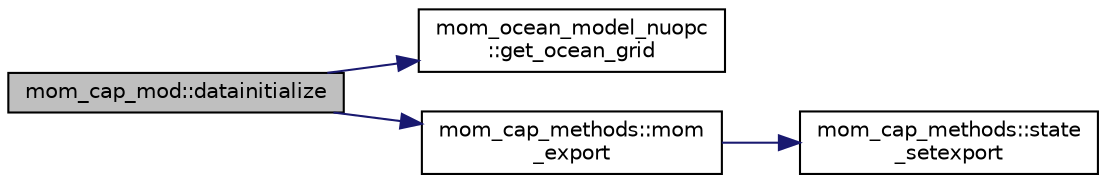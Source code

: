 digraph "mom_cap_mod::datainitialize"
{
 // INTERACTIVE_SVG=YES
 // LATEX_PDF_SIZE
  edge [fontname="Helvetica",fontsize="10",labelfontname="Helvetica",labelfontsize="10"];
  node [fontname="Helvetica",fontsize="10",shape=record];
  rankdir="LR";
  Node1 [label="mom_cap_mod::datainitialize",height=0.2,width=0.4,color="black", fillcolor="grey75", style="filled", fontcolor="black",tooltip="TODO."];
  Node1 -> Node2 [color="midnightblue",fontsize="10",style="solid",fontname="Helvetica"];
  Node2 [label="mom_ocean_model_nuopc\l::get_ocean_grid",height=0.2,width=0.4,color="black", fillcolor="white", style="filled",URL="$namespacemom__ocean__model__nuopc.html#a4e9dae76344260a24cb4375329635a6e",tooltip=" "];
  Node1 -> Node3 [color="midnightblue",fontsize="10",style="solid",fontname="Helvetica"];
  Node3 [label="mom_cap_methods::mom\l_export",height=0.2,width=0.4,color="black", fillcolor="white", style="filled",URL="$namespacemom__cap__methods.html#a09edd67bca7e88719254baabceefe075",tooltip="Maps outgoing ocean data to ESMF State."];
  Node3 -> Node4 [color="midnightblue",fontsize="10",style="solid",fontname="Helvetica"];
  Node4 [label="mom_cap_methods::state\l_setexport",height=0.2,width=0.4,color="black", fillcolor="white", style="filled",URL="$namespacemom__cap__methods.html#a352af7f063dd8c576890e805d99fef8c",tooltip="Map input array to export state."];
}

